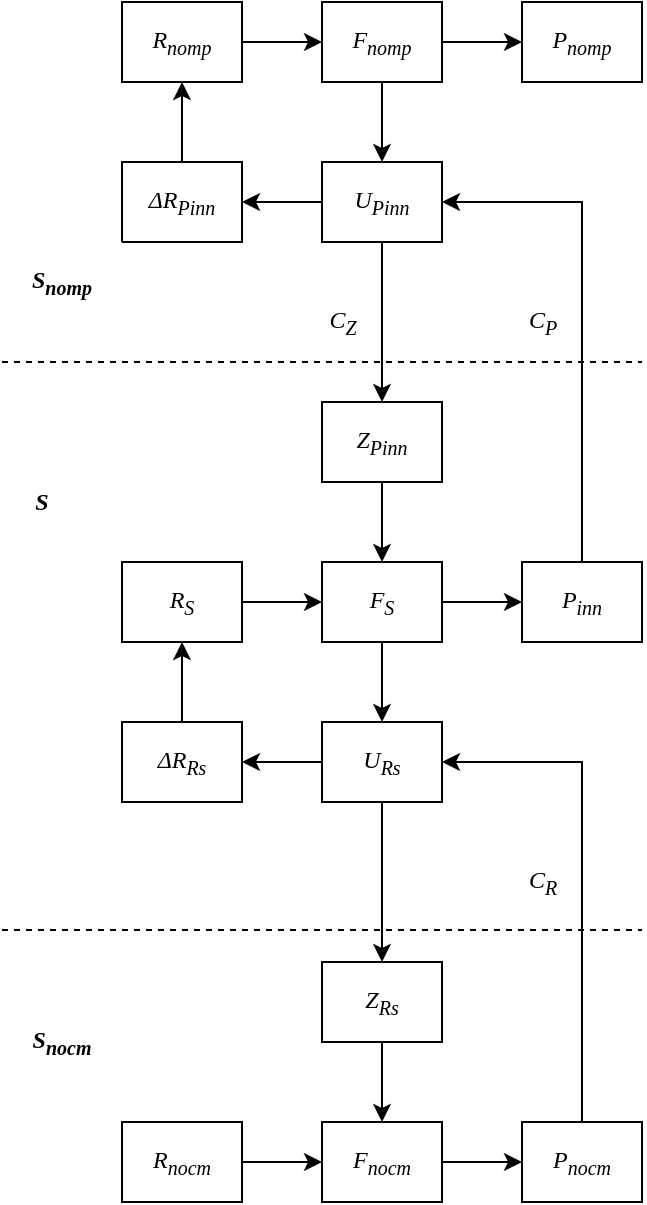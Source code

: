 <mxfile version="10.6.7" type="github"><diagram id="JFS-gaPyOproydA3wmJ5" name="Page-1"><mxGraphModel dx="961" dy="556" grid="1" gridSize="10" guides="1" tooltips="1" connect="1" arrows="1" fold="1" page="1" pageScale="1" pageWidth="826" pageHeight="1169" math="0" shadow="0"><root><mxCell id="0"/><mxCell id="1" parent="0"/><mxCell id="Rpa5HD28Kq2lr47Uqgdq-17" style="edgeStyle=orthogonalEdgeStyle;rounded=0;orthogonalLoop=1;jettySize=auto;html=1;fontStyle=2" edge="1" parent="1" source="Rpa5HD28Kq2lr47Uqgdq-1" target="Rpa5HD28Kq2lr47Uqgdq-2"><mxGeometry relative="1" as="geometry"/></mxCell><mxCell id="Rpa5HD28Kq2lr47Uqgdq-18" style="edgeStyle=orthogonalEdgeStyle;rounded=0;orthogonalLoop=1;jettySize=auto;html=1;fontStyle=2" edge="1" parent="1" source="Rpa5HD28Kq2lr47Uqgdq-1" target="Rpa5HD28Kq2lr47Uqgdq-4"><mxGeometry relative="1" as="geometry"/></mxCell><mxCell id="Rpa5HD28Kq2lr47Uqgdq-1" value="F&lt;sub&gt;потр&lt;/sub&gt;" style="rounded=0;whiteSpace=wrap;html=1;fontFamily=Times New Roman;fontStyle=2" vertex="1" parent="1"><mxGeometry x="360" y="120" width="60" height="40" as="geometry"/></mxCell><mxCell id="Rpa5HD28Kq2lr47Uqgdq-2" value="P&lt;sub&gt;потр&lt;/sub&gt;" style="rounded=0;whiteSpace=wrap;html=1;fontFamily=Times New Roman;fontStyle=2" vertex="1" parent="1"><mxGeometry x="460" y="120" width="60" height="40" as="geometry"/></mxCell><mxCell id="Rpa5HD28Kq2lr47Uqgdq-16" style="edgeStyle=orthogonalEdgeStyle;rounded=0;orthogonalLoop=1;jettySize=auto;html=1;fontStyle=2" edge="1" parent="1" source="Rpa5HD28Kq2lr47Uqgdq-3" target="Rpa5HD28Kq2lr47Uqgdq-1"><mxGeometry relative="1" as="geometry"/></mxCell><mxCell id="Rpa5HD28Kq2lr47Uqgdq-3" value="R&lt;sub&gt;потр&lt;/sub&gt;" style="rounded=0;whiteSpace=wrap;html=1;fontFamily=Times New Roman;fontStyle=2" vertex="1" parent="1"><mxGeometry x="260" y="120" width="60" height="40" as="geometry"/></mxCell><mxCell id="Rpa5HD28Kq2lr47Uqgdq-19" style="edgeStyle=orthogonalEdgeStyle;rounded=0;orthogonalLoop=1;jettySize=auto;html=1;fontStyle=2" edge="1" parent="1" source="Rpa5HD28Kq2lr47Uqgdq-4" target="Rpa5HD28Kq2lr47Uqgdq-5"><mxGeometry relative="1" as="geometry"/></mxCell><mxCell id="Rpa5HD28Kq2lr47Uqgdq-21" value="C&lt;sub&gt;Z&lt;/sub&gt;" style="edgeStyle=orthogonalEdgeStyle;rounded=0;orthogonalLoop=1;jettySize=auto;html=1;fontSize=12;fontFamily=Times New Roman;fontStyle=2" edge="1" parent="1" source="Rpa5HD28Kq2lr47Uqgdq-4" target="Rpa5HD28Kq2lr47Uqgdq-6"><mxGeometry y="-20" relative="1" as="geometry"><mxPoint as="offset"/></mxGeometry></mxCell><mxCell id="Rpa5HD28Kq2lr47Uqgdq-4" value="U&lt;sub&gt;Pinn&lt;/sub&gt;" style="rounded=0;whiteSpace=wrap;html=1;fontFamily=Times New Roman;fontStyle=2" vertex="1" parent="1"><mxGeometry x="360" y="200" width="60" height="40" as="geometry"/></mxCell><mxCell id="Rpa5HD28Kq2lr47Uqgdq-20" style="edgeStyle=orthogonalEdgeStyle;rounded=0;orthogonalLoop=1;jettySize=auto;html=1;fontStyle=2" edge="1" parent="1" source="Rpa5HD28Kq2lr47Uqgdq-5" target="Rpa5HD28Kq2lr47Uqgdq-3"><mxGeometry relative="1" as="geometry"/></mxCell><mxCell id="Rpa5HD28Kq2lr47Uqgdq-5" value="ΔR&lt;sub&gt;Pinn&lt;/sub&gt;&lt;br&gt;" style="rounded=0;whiteSpace=wrap;html=1;fontFamily=Times New Roman;fontStyle=2" vertex="1" parent="1"><mxGeometry x="260" y="200" width="60" height="40" as="geometry"/></mxCell><mxCell id="Rpa5HD28Kq2lr47Uqgdq-22" style="edgeStyle=orthogonalEdgeStyle;rounded=0;orthogonalLoop=1;jettySize=auto;html=1;fontStyle=2" edge="1" parent="1" source="Rpa5HD28Kq2lr47Uqgdq-6" target="Rpa5HD28Kq2lr47Uqgdq-7"><mxGeometry relative="1" as="geometry"/></mxCell><mxCell id="Rpa5HD28Kq2lr47Uqgdq-6" value="Z&lt;sub&gt;Pinn&lt;/sub&gt;" style="rounded=0;whiteSpace=wrap;html=1;fontFamily=Times New Roman;fontStyle=2" vertex="1" parent="1"><mxGeometry x="360" y="320" width="60" height="40" as="geometry"/></mxCell><mxCell id="Rpa5HD28Kq2lr47Uqgdq-23" style="edgeStyle=orthogonalEdgeStyle;rounded=0;orthogonalLoop=1;jettySize=auto;html=1;fontStyle=2" edge="1" parent="1" source="Rpa5HD28Kq2lr47Uqgdq-7" target="Rpa5HD28Kq2lr47Uqgdq-8"><mxGeometry relative="1" as="geometry"/></mxCell><mxCell id="Rpa5HD28Kq2lr47Uqgdq-24" style="edgeStyle=orthogonalEdgeStyle;rounded=0;orthogonalLoop=1;jettySize=auto;html=1;fontStyle=2" edge="1" parent="1" source="Rpa5HD28Kq2lr47Uqgdq-7" target="Rpa5HD28Kq2lr47Uqgdq-10"><mxGeometry relative="1" as="geometry"/></mxCell><mxCell id="Rpa5HD28Kq2lr47Uqgdq-7" value="F&lt;sub&gt;S&lt;/sub&gt;" style="rounded=0;whiteSpace=wrap;html=1;fontFamily=Times New Roman;fontStyle=2" vertex="1" parent="1"><mxGeometry x="360" y="400" width="60" height="40" as="geometry"/></mxCell><mxCell id="Rpa5HD28Kq2lr47Uqgdq-8" value="P&lt;sub&gt;inn&lt;/sub&gt;" style="rounded=0;whiteSpace=wrap;html=1;fontFamily=Times New Roman;fontStyle=2" vertex="1" parent="1"><mxGeometry x="460" y="400" width="60" height="40" as="geometry"/></mxCell><mxCell id="Rpa5HD28Kq2lr47Uqgdq-27" style="edgeStyle=orthogonalEdgeStyle;rounded=0;orthogonalLoop=1;jettySize=auto;html=1;fontStyle=2" edge="1" parent="1" source="Rpa5HD28Kq2lr47Uqgdq-9" target="Rpa5HD28Kq2lr47Uqgdq-7"><mxGeometry relative="1" as="geometry"/></mxCell><mxCell id="Rpa5HD28Kq2lr47Uqgdq-9" value="R&lt;sub&gt;S&lt;/sub&gt;" style="rounded=0;whiteSpace=wrap;html=1;fontFamily=Times New Roman;fontStyle=2" vertex="1" parent="1"><mxGeometry x="260" y="400" width="60" height="40" as="geometry"/></mxCell><mxCell id="Rpa5HD28Kq2lr47Uqgdq-25" style="edgeStyle=orthogonalEdgeStyle;rounded=0;orthogonalLoop=1;jettySize=auto;html=1;fontStyle=2" edge="1" parent="1" source="Rpa5HD28Kq2lr47Uqgdq-10" target="Rpa5HD28Kq2lr47Uqgdq-11"><mxGeometry relative="1" as="geometry"/></mxCell><mxCell id="Rpa5HD28Kq2lr47Uqgdq-28" style="edgeStyle=orthogonalEdgeStyle;rounded=0;orthogonalLoop=1;jettySize=auto;html=1;fontStyle=2" edge="1" parent="1" source="Rpa5HD28Kq2lr47Uqgdq-10" target="Rpa5HD28Kq2lr47Uqgdq-12"><mxGeometry relative="1" as="geometry"/></mxCell><mxCell id="Rpa5HD28Kq2lr47Uqgdq-10" value="U&lt;sub&gt;Rs&lt;/sub&gt;" style="rounded=0;whiteSpace=wrap;html=1;fontFamily=Times New Roman;fontStyle=2" vertex="1" parent="1"><mxGeometry x="360" y="480" width="60" height="40" as="geometry"/></mxCell><mxCell id="Rpa5HD28Kq2lr47Uqgdq-26" style="edgeStyle=orthogonalEdgeStyle;rounded=0;orthogonalLoop=1;jettySize=auto;html=1;fontStyle=2" edge="1" parent="1" source="Rpa5HD28Kq2lr47Uqgdq-11" target="Rpa5HD28Kq2lr47Uqgdq-9"><mxGeometry relative="1" as="geometry"/></mxCell><mxCell id="Rpa5HD28Kq2lr47Uqgdq-11" value="ΔR&lt;sub&gt;Rs&lt;/sub&gt;&lt;br&gt;" style="rounded=0;whiteSpace=wrap;html=1;fontFamily=Times New Roman;fontStyle=2" vertex="1" parent="1"><mxGeometry x="260" y="480" width="60" height="40" as="geometry"/></mxCell><mxCell id="Rpa5HD28Kq2lr47Uqgdq-29" style="edgeStyle=orthogonalEdgeStyle;rounded=0;orthogonalLoop=1;jettySize=auto;html=1;fontStyle=2" edge="1" parent="1" source="Rpa5HD28Kq2lr47Uqgdq-12" target="Rpa5HD28Kq2lr47Uqgdq-13"><mxGeometry relative="1" as="geometry"/></mxCell><mxCell id="Rpa5HD28Kq2lr47Uqgdq-12" value="Z&lt;sub&gt;Rs&lt;/sub&gt;&lt;br&gt;" style="rounded=0;whiteSpace=wrap;html=1;fontFamily=Times New Roman;fontStyle=2" vertex="1" parent="1"><mxGeometry x="360" y="600" width="60" height="40" as="geometry"/></mxCell><mxCell id="Rpa5HD28Kq2lr47Uqgdq-31" style="edgeStyle=orthogonalEdgeStyle;rounded=0;orthogonalLoop=1;jettySize=auto;html=1;fontStyle=2" edge="1" parent="1" source="Rpa5HD28Kq2lr47Uqgdq-13" target="Rpa5HD28Kq2lr47Uqgdq-14"><mxGeometry relative="1" as="geometry"/></mxCell><mxCell id="Rpa5HD28Kq2lr47Uqgdq-13" value="F&lt;sub&gt;пост&lt;/sub&gt;" style="rounded=0;whiteSpace=wrap;html=1;fontFamily=Times New Roman;fontStyle=2" vertex="1" parent="1"><mxGeometry x="360" y="680" width="60" height="40" as="geometry"/></mxCell><mxCell id="Rpa5HD28Kq2lr47Uqgdq-32" value="C&lt;sub&gt;R&lt;/sub&gt;" style="edgeStyle=orthogonalEdgeStyle;rounded=0;orthogonalLoop=1;jettySize=auto;html=1;entryX=1;entryY=0.5;entryDx=0;entryDy=0;exitX=0.5;exitY=0;exitDx=0;exitDy=0;fontStyle=2;fontSize=12;fontFamily=Times New Roman;" edge="1" parent="1" source="Rpa5HD28Kq2lr47Uqgdq-14" target="Rpa5HD28Kq2lr47Uqgdq-10"><mxGeometry x="-0.042" y="20" relative="1" as="geometry"><mxPoint as="offset"/></mxGeometry></mxCell><mxCell id="Rpa5HD28Kq2lr47Uqgdq-14" value="P&lt;sub&gt;пост&lt;/sub&gt;" style="rounded=0;whiteSpace=wrap;html=1;fontFamily=Times New Roman;fontStyle=2" vertex="1" parent="1"><mxGeometry x="460" y="680" width="60" height="40" as="geometry"/></mxCell><mxCell id="Rpa5HD28Kq2lr47Uqgdq-30" style="edgeStyle=orthogonalEdgeStyle;rounded=0;orthogonalLoop=1;jettySize=auto;html=1;fontStyle=2" edge="1" parent="1" source="Rpa5HD28Kq2lr47Uqgdq-15" target="Rpa5HD28Kq2lr47Uqgdq-13"><mxGeometry relative="1" as="geometry"/></mxCell><mxCell id="Rpa5HD28Kq2lr47Uqgdq-15" value="R&lt;sub&gt;пост&lt;/sub&gt;" style="rounded=0;whiteSpace=wrap;html=1;fontFamily=Times New Roman;fontStyle=2" vertex="1" parent="1"><mxGeometry x="260" y="680" width="60" height="40" as="geometry"/></mxCell><mxCell id="Rpa5HD28Kq2lr47Uqgdq-33" value="C&lt;sub&gt;P&lt;/sub&gt;" style="edgeStyle=orthogonalEdgeStyle;rounded=0;orthogonalLoop=1;jettySize=auto;html=1;entryX=1;entryY=0.5;entryDx=0;entryDy=0;exitX=0.5;exitY=0;exitDx=0;exitDy=0;fontStyle=2;fontSize=12;fontFamily=Times New Roman;" edge="1" parent="1" source="Rpa5HD28Kq2lr47Uqgdq-8" target="Rpa5HD28Kq2lr47Uqgdq-4"><mxGeometry x="-0.042" y="20" relative="1" as="geometry"><mxPoint x="630.534" y="359.862" as="sourcePoint"/><mxPoint x="560.19" y="219.862" as="targetPoint"/><mxPoint as="offset"/></mxGeometry></mxCell><mxCell id="Rpa5HD28Kq2lr47Uqgdq-36" value="" style="endArrow=none;dashed=1;html=1;fontFamily=Times New Roman;fontSize=12;" edge="1" parent="1"><mxGeometry width="50" height="50" relative="1" as="geometry"><mxPoint x="200" y="300" as="sourcePoint"/><mxPoint x="520" y="300" as="targetPoint"/></mxGeometry></mxCell><mxCell id="Rpa5HD28Kq2lr47Uqgdq-37" value="" style="endArrow=none;dashed=1;html=1;fontFamily=Times New Roman;fontSize=12;" edge="1" parent="1"><mxGeometry width="50" height="50" relative="1" as="geometry"><mxPoint x="200" y="584.0" as="sourcePoint"/><mxPoint x="520" y="584.0" as="targetPoint"/></mxGeometry></mxCell><mxCell id="Rpa5HD28Kq2lr47Uqgdq-40" value="S&lt;sub&gt;потр&lt;/sub&gt;" style="rounded=0;whiteSpace=wrap;html=1;fontFamily=Times New Roman;fontStyle=3;strokeColor=none;" vertex="1" parent="1"><mxGeometry x="200" y="240" width="60" height="40" as="geometry"/></mxCell><mxCell id="Rpa5HD28Kq2lr47Uqgdq-41" value="S" style="rounded=0;whiteSpace=wrap;html=1;fontFamily=Times New Roman;fontStyle=3;strokeColor=none;" vertex="1" parent="1"><mxGeometry x="200" y="350" width="40" height="40" as="geometry"/></mxCell><mxCell id="Rpa5HD28Kq2lr47Uqgdq-42" value="S&lt;sub&gt;пост&lt;/sub&gt;" style="rounded=0;whiteSpace=wrap;html=1;fontFamily=Times New Roman;fontStyle=3;strokeColor=none;" vertex="1" parent="1"><mxGeometry x="200" y="620" width="60" height="40" as="geometry"/></mxCell></root></mxGraphModel></diagram></mxfile>